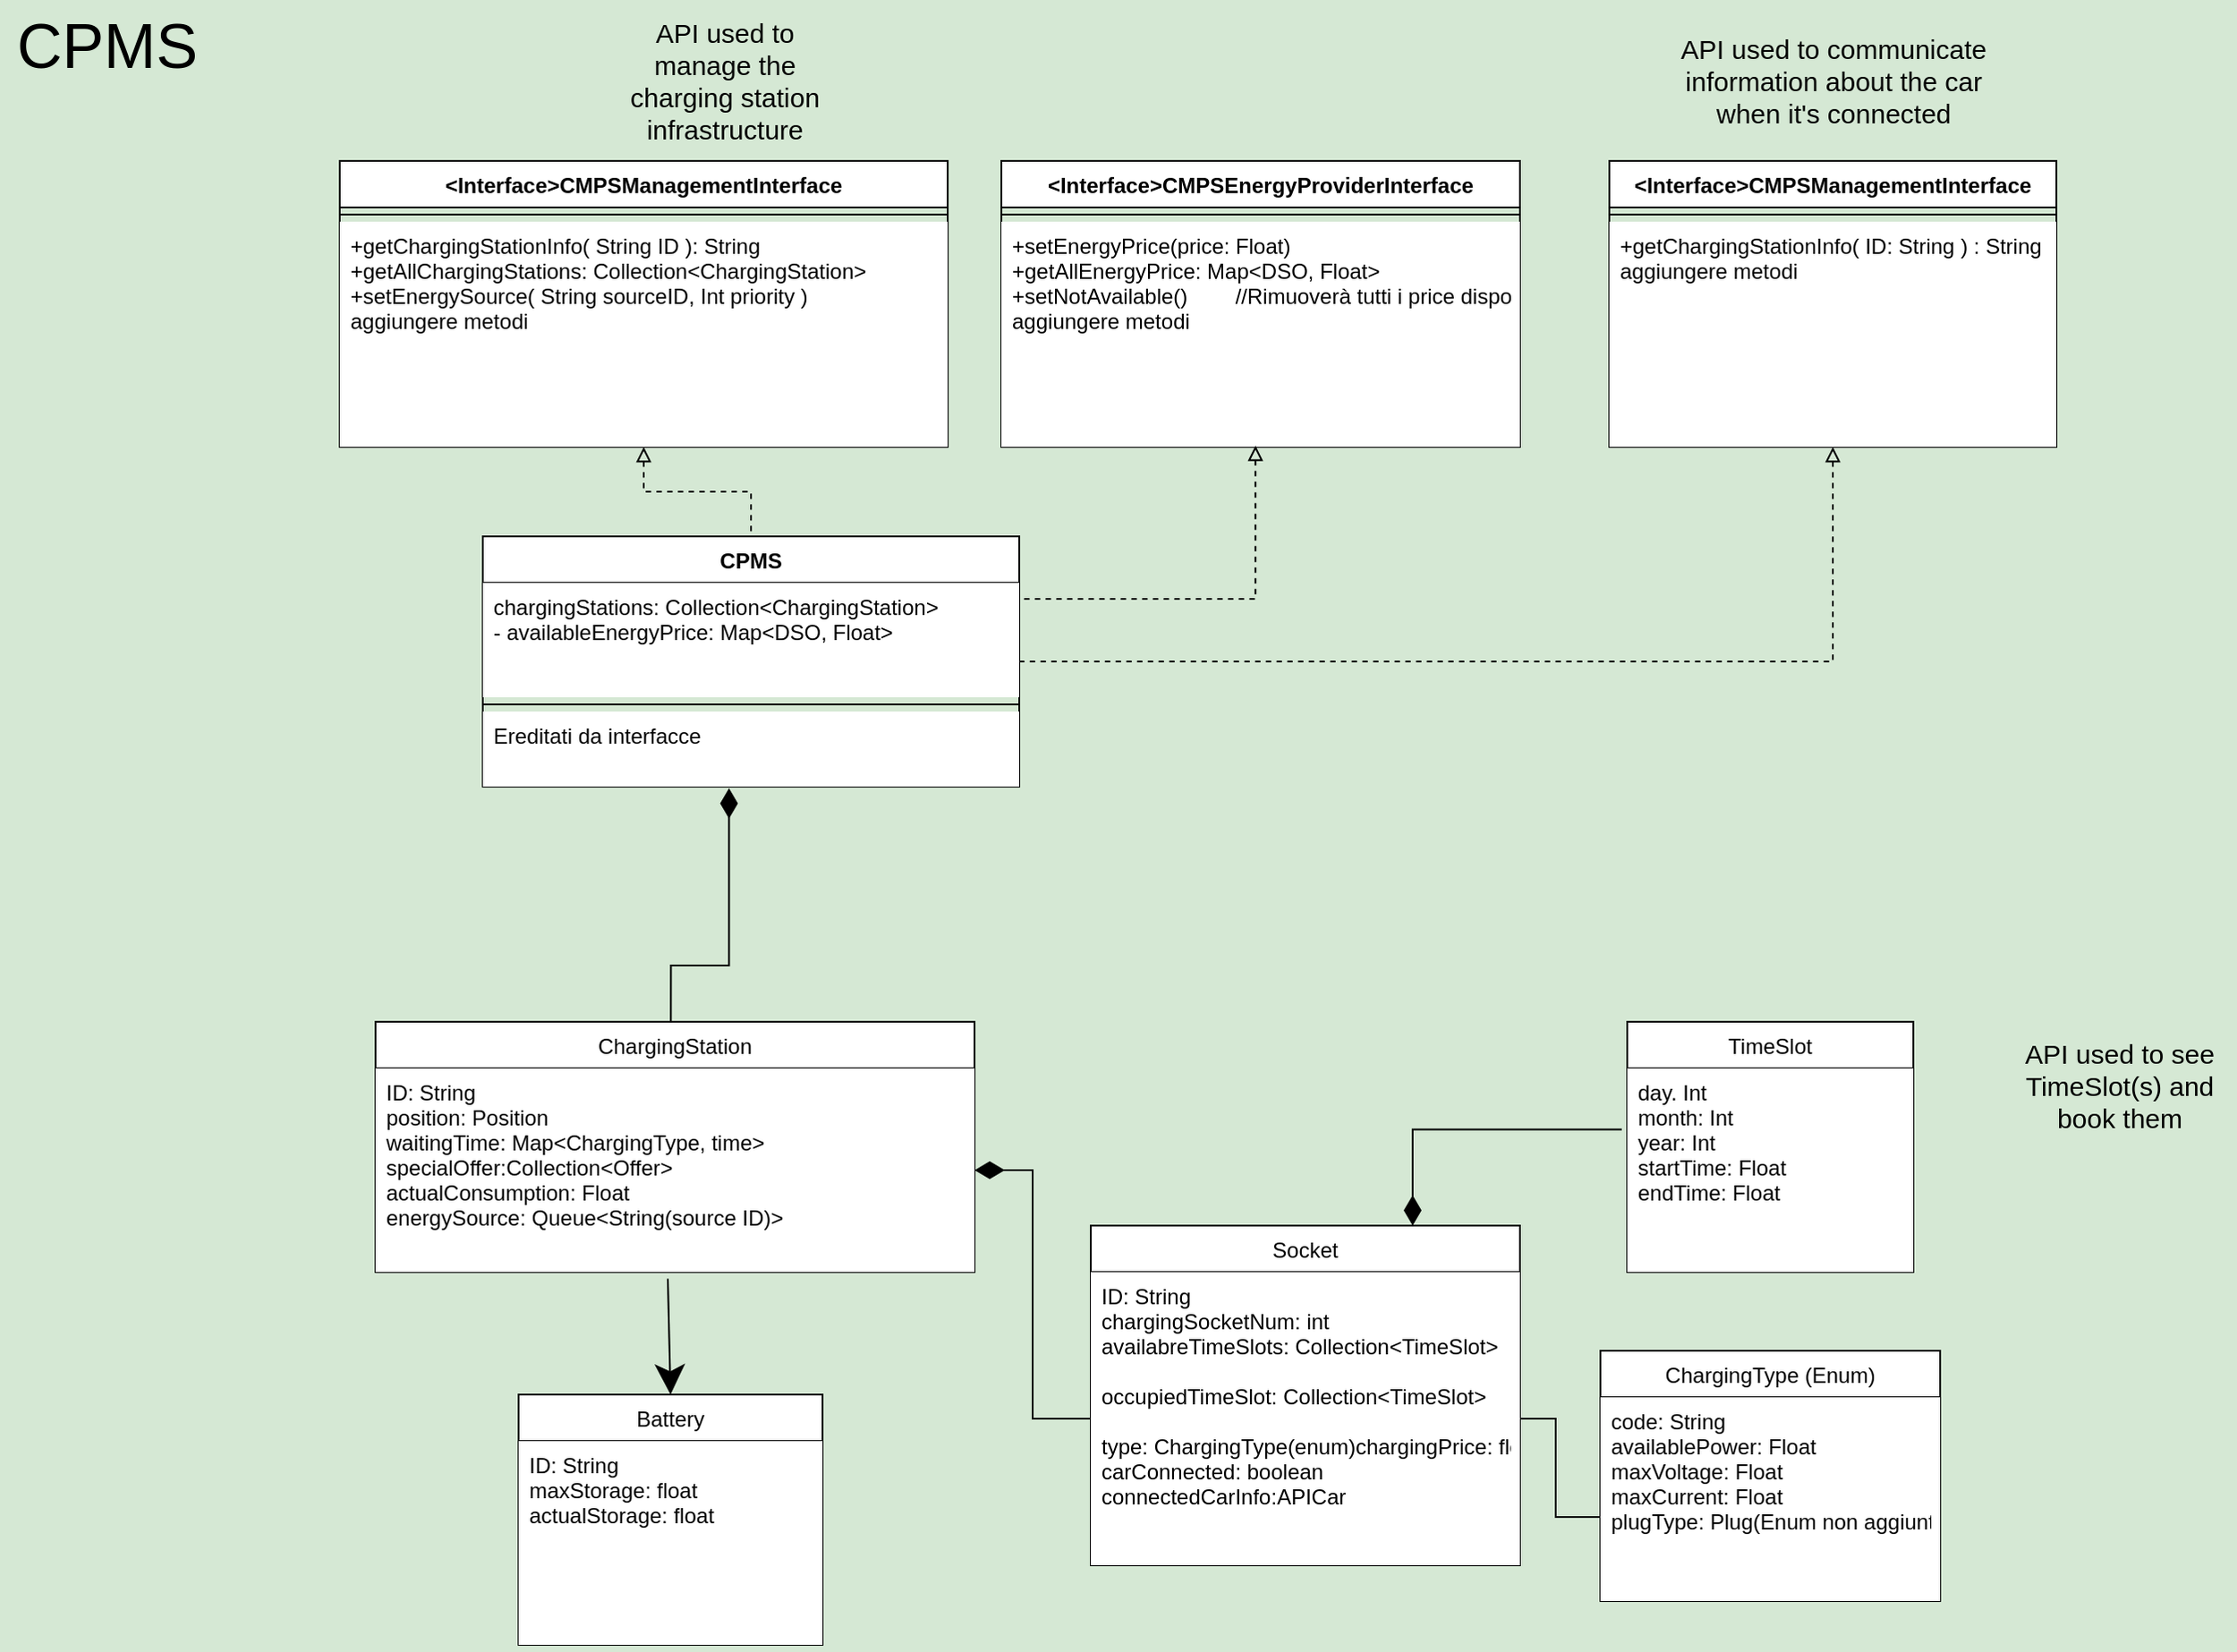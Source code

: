 <mxfile version="20.6.0" type="github">
  <diagram id="C5RBs43oDa-KdzZeNtuy" name="Page-1">
    <mxGraphModel dx="1093" dy="602" grid="1" gridSize="10" guides="1" tooltips="1" connect="1" arrows="1" fold="1" page="1" pageScale="1" pageWidth="3000" pageHeight="2000" background="#D5E8D4" math="0" shadow="0">
      <root>
        <mxCell id="WIyWlLk6GJQsqaUBKTNV-0" />
        <mxCell id="WIyWlLk6GJQsqaUBKTNV-1" parent="WIyWlLk6GJQsqaUBKTNV-0" />
        <mxCell id="YMFmvg5BAn0tr2mbBrFk-11" value="ChargingStation" style="swimlane;fontStyle=0;align=center;verticalAlign=top;childLayout=stackLayout;horizontal=1;startSize=26;horizontalStack=0;resizeParent=1;resizeLast=0;collapsible=1;marginBottom=0;rounded=0;shadow=0;strokeWidth=1;" parent="WIyWlLk6GJQsqaUBKTNV-1" vertex="1">
          <mxGeometry x="240" y="621.5" width="335" height="140" as="geometry">
            <mxRectangle x="130" y="380" width="160" height="26" as="alternateBounds" />
          </mxGeometry>
        </mxCell>
        <mxCell id="YMFmvg5BAn0tr2mbBrFk-12" value="ID: String&#xa;position: Position&#xa;waitingTime: Map&lt;ChargingType, time&gt;&#xa;specialOffer:Collection&lt;Offer&gt;&#xa;actualConsumption: Float&#xa;energySource: Queue&lt;String(source ID)&gt;&#xa;" style="text;align=left;verticalAlign=top;spacingLeft=4;spacingRight=4;overflow=hidden;rotatable=0;points=[[0,0.5],[1,0.5]];portConstraint=eastwest;rounded=0;shadow=0;html=0;fillColor=default;fontColor=#000000;" parent="YMFmvg5BAn0tr2mbBrFk-11" vertex="1">
          <mxGeometry y="26" width="335" height="114" as="geometry" />
        </mxCell>
        <mxCell id="YMFmvg5BAn0tr2mbBrFk-13" value="TimeSlot" style="swimlane;fontStyle=0;align=center;verticalAlign=top;childLayout=stackLayout;horizontal=1;startSize=26;horizontalStack=0;resizeParent=1;resizeLast=0;collapsible=1;marginBottom=0;rounded=0;shadow=0;strokeWidth=1;" parent="WIyWlLk6GJQsqaUBKTNV-1" vertex="1">
          <mxGeometry x="940" y="621.5" width="160" height="140" as="geometry">
            <mxRectangle x="130" y="380" width="160" height="26" as="alternateBounds" />
          </mxGeometry>
        </mxCell>
        <mxCell id="YMFmvg5BAn0tr2mbBrFk-14" value="day. Int&#xa;month: Int&#xa;year: Int&#xa;startTime: Float&#xa;endTime: Float" style="text;align=left;verticalAlign=top;spacingLeft=4;spacingRight=4;overflow=hidden;rotatable=0;points=[[0,0.5],[1,0.5]];portConstraint=eastwest;rounded=0;shadow=0;html=0;backgroundOutline=0;fixDash=0;fillColor=default;" parent="YMFmvg5BAn0tr2mbBrFk-13" vertex="1">
          <mxGeometry y="26" width="160" height="114" as="geometry" />
        </mxCell>
        <mxCell id="If7dLPXAyOS8KM8TEFT3-3" value="Socket" style="swimlane;fontStyle=0;align=center;verticalAlign=top;childLayout=stackLayout;horizontal=1;startSize=26;horizontalStack=0;resizeParent=1;resizeLast=0;collapsible=1;marginBottom=0;rounded=0;shadow=0;strokeWidth=1;" parent="WIyWlLk6GJQsqaUBKTNV-1" vertex="1">
          <mxGeometry x="640" y="735.5" width="240" height="190" as="geometry">
            <mxRectangle x="130" y="380" width="160" height="26" as="alternateBounds" />
          </mxGeometry>
        </mxCell>
        <mxCell id="If7dLPXAyOS8KM8TEFT3-4" value="ID: String&#xa;chargingSocketNum: int&#xa;availabreTimeSlots: Collection&lt;TimeSlot&gt;&#xa;&#xa;occupiedTimeSlot: Collection&lt;TimeSlot&gt;&#xa;&#xa;type: ChargingType(enum)chargingPrice: float&#xa;carConnected: boolean&#xa;connectedCarInfo:APICar&#xa;" style="text;align=left;verticalAlign=top;spacingLeft=4;spacingRight=4;overflow=hidden;rotatable=0;points=[[0,0.5],[1,0.5]];portConstraint=eastwest;rounded=0;shadow=0;html=0;fillColor=default;" parent="If7dLPXAyOS8KM8TEFT3-3" vertex="1">
          <mxGeometry y="26" width="240" height="164" as="geometry" />
        </mxCell>
        <mxCell id="If7dLPXAyOS8KM8TEFT3-5" value="" style="endArrow=diamondThin;html=1;rounded=0;endSize=14;strokeWidth=1;entryX=1;entryY=0.5;entryDx=0;entryDy=0;exitX=0;exitY=0.5;exitDx=0;exitDy=0;endFill=1;edgeStyle=orthogonalEdgeStyle;" parent="WIyWlLk6GJQsqaUBKTNV-1" source="If7dLPXAyOS8KM8TEFT3-4" target="YMFmvg5BAn0tr2mbBrFk-12" edge="1">
          <mxGeometry width="50" height="50" relative="1" as="geometry">
            <mxPoint x="670" y="661.5" as="sourcePoint" />
            <mxPoint x="720" y="611.5" as="targetPoint" />
          </mxGeometry>
        </mxCell>
        <mxCell id="If7dLPXAyOS8KM8TEFT3-7" value="" style="endArrow=diamondThin;html=1;rounded=0;endSize=14;strokeWidth=1;exitX=-0.019;exitY=0.3;exitDx=0;exitDy=0;entryX=0.75;entryY=0;entryDx=0;entryDy=0;endFill=1;edgeStyle=orthogonalEdgeStyle;exitPerimeter=0;" parent="WIyWlLk6GJQsqaUBKTNV-1" source="YMFmvg5BAn0tr2mbBrFk-14" target="If7dLPXAyOS8KM8TEFT3-3" edge="1">
          <mxGeometry width="50" height="50" relative="1" as="geometry">
            <mxPoint x="870" y="591.5" as="sourcePoint" />
            <mxPoint x="920" y="541.5" as="targetPoint" />
          </mxGeometry>
        </mxCell>
        <mxCell id="If7dLPXAyOS8KM8TEFT3-10" value="Battery" style="swimlane;fontStyle=0;align=center;verticalAlign=top;childLayout=stackLayout;horizontal=1;startSize=26;horizontalStack=0;resizeParent=1;resizeLast=0;collapsible=1;marginBottom=0;rounded=0;shadow=0;strokeWidth=1;" parent="WIyWlLk6GJQsqaUBKTNV-1" vertex="1">
          <mxGeometry x="320" y="830" width="170" height="140" as="geometry">
            <mxRectangle x="130" y="380" width="160" height="26" as="alternateBounds" />
          </mxGeometry>
        </mxCell>
        <mxCell id="If7dLPXAyOS8KM8TEFT3-11" value="ID: String&#xa;maxStorage: float&#xa;actualStorage: float" style="text;align=left;verticalAlign=top;spacingLeft=4;spacingRight=4;overflow=hidden;rotatable=0;points=[[0,0.5],[1,0.5]];portConstraint=eastwest;rounded=0;shadow=0;html=0;fillColor=default;" parent="If7dLPXAyOS8KM8TEFT3-10" vertex="1">
          <mxGeometry y="26" width="170" height="114" as="geometry" />
        </mxCell>
        <mxCell id="If7dLPXAyOS8KM8TEFT3-12" value="" style="endArrow=classic;html=1;rounded=0;endSize=14;strokeWidth=1;exitX=0.488;exitY=1.033;exitDx=0;exitDy=0;exitPerimeter=0;entryX=0.5;entryY=0;entryDx=0;entryDy=0;" parent="WIyWlLk6GJQsqaUBKTNV-1" source="YMFmvg5BAn0tr2mbBrFk-12" target="If7dLPXAyOS8KM8TEFT3-10" edge="1">
          <mxGeometry width="50" height="50" relative="1" as="geometry">
            <mxPoint x="300" y="861.5" as="sourcePoint" />
            <mxPoint x="350" y="811.5" as="targetPoint" />
          </mxGeometry>
        </mxCell>
        <mxCell id="dOGRriLC2iFU9_kfHWej-4" value="&lt;font style=&quot;font-size: 35px;&quot;&gt;CPMS&lt;/font&gt;" style="text;html=1;strokeColor=none;fillColor=none;align=center;verticalAlign=middle;whiteSpace=wrap;rounded=0;" parent="WIyWlLk6GJQsqaUBKTNV-1" vertex="1">
          <mxGeometry x="30" y="60" width="120" height="30" as="geometry" />
        </mxCell>
        <mxCell id="dOGRriLC2iFU9_kfHWej-7" value="&lt;div&gt;API used to see &lt;br&gt;&lt;/div&gt;&lt;div&gt;TimeSlot(s) and &lt;br&gt;&lt;/div&gt;&lt;div&gt;book them&lt;/div&gt;" style="text;html=1;align=center;verticalAlign=middle;resizable=0;points=[];autosize=1;strokeColor=none;fillColor=none;fontSize=15;" parent="WIyWlLk6GJQsqaUBKTNV-1" vertex="1">
          <mxGeometry x="1150" y="621.5" width="130" height="70" as="geometry" />
        </mxCell>
        <mxCell id="dOGRriLC2iFU9_kfHWej-10" value="&lt;div&gt;API used to &lt;br&gt;&lt;/div&gt;&lt;div&gt;manage the&lt;/div&gt;&lt;div&gt;charging station&lt;/div&gt;&lt;div&gt;infrastructure&lt;br&gt;&lt;/div&gt;" style="text;html=1;align=center;verticalAlign=middle;resizable=0;points=[];autosize=1;strokeColor=none;fillColor=none;fontSize=15;" parent="WIyWlLk6GJQsqaUBKTNV-1" vertex="1">
          <mxGeometry x="370" y="50" width="130" height="90" as="geometry" />
        </mxCell>
        <mxCell id="dOGRriLC2iFU9_kfHWej-16" value="ChargingType (Enum)" style="swimlane;fontStyle=0;align=center;verticalAlign=top;childLayout=stackLayout;horizontal=1;startSize=26;horizontalStack=0;resizeParent=1;resizeLast=0;collapsible=1;marginBottom=0;rounded=0;shadow=0;strokeWidth=1;" parent="WIyWlLk6GJQsqaUBKTNV-1" vertex="1">
          <mxGeometry x="925" y="805.5" width="190" height="140" as="geometry">
            <mxRectangle x="130" y="380" width="160" height="26" as="alternateBounds" />
          </mxGeometry>
        </mxCell>
        <mxCell id="dOGRriLC2iFU9_kfHWej-17" value="code: String&#xa;availablePower: Float&#xa;maxVoltage: Float&#xa;maxCurrent: Float&#xa;plugType: Plug(Enum non aggiunta)&#xa;&#xa;&#xa;&#xa;" style="text;align=left;verticalAlign=top;spacingLeft=4;spacingRight=4;overflow=hidden;rotatable=0;points=[[0,0.5],[1,0.5]];portConstraint=eastwest;rounded=0;shadow=0;html=0;fillColor=default;" parent="dOGRriLC2iFU9_kfHWej-16" vertex="1">
          <mxGeometry y="26" width="190" height="114" as="geometry" />
        </mxCell>
        <mxCell id="dOGRriLC2iFU9_kfHWej-18" value="" style="edgeStyle=orthogonalEdgeStyle;rounded=0;orthogonalLoop=1;jettySize=auto;html=1;fontSize=35;endArrow=none;endFill=0;entryX=1;entryY=0.5;entryDx=0;entryDy=0;" parent="WIyWlLk6GJQsqaUBKTNV-1" source="dOGRriLC2iFU9_kfHWej-17" target="If7dLPXAyOS8KM8TEFT3-4" edge="1">
          <mxGeometry relative="1" as="geometry">
            <mxPoint x="860" y="745.5" as="targetPoint" />
            <Array as="points">
              <mxPoint x="900" y="898.5" />
              <mxPoint x="900" y="843.5" />
            </Array>
          </mxGeometry>
        </mxCell>
        <mxCell id="dOGRriLC2iFU9_kfHWej-23" value="&lt;div&gt;API used to communicate&lt;/div&gt;&lt;div&gt;information about the car&lt;/div&gt;&lt;div&gt;when it&#39;s connected&lt;br&gt;&lt;/div&gt;" style="text;html=1;align=center;verticalAlign=middle;resizable=0;points=[];autosize=1;strokeColor=none;fillColor=none;fontSize=15;" parent="WIyWlLk6GJQsqaUBKTNV-1" vertex="1">
          <mxGeometry x="960" y="60" width="190" height="70" as="geometry" />
        </mxCell>
        <mxCell id="Y44w4mzSIZuunEJs3Eiw-0" value="CPMS" style="swimlane;fontStyle=1;align=center;verticalAlign=top;childLayout=stackLayout;horizontal=1;startSize=26;horizontalStack=0;resizeParent=1;resizeParentMax=0;resizeLast=0;collapsible=1;marginBottom=0;fontSize=12;fillColor=#FFFFFF;" vertex="1" parent="WIyWlLk6GJQsqaUBKTNV-1">
          <mxGeometry x="300" y="350" width="300" height="140" as="geometry" />
        </mxCell>
        <mxCell id="Y44w4mzSIZuunEJs3Eiw-1" value="chargingStations: Collection&lt;ChargingStation&gt;&#xa;- availableEnergyPrice: Map&lt;DSO, Float&gt;&#xa;" style="text;strokeColor=none;fillColor=default;align=left;verticalAlign=top;spacingLeft=4;spacingRight=4;overflow=hidden;rotatable=0;points=[[0,0.5],[1,0.5]];portConstraint=eastwest;fontSize=12;labelBackgroundColor=none;" vertex="1" parent="Y44w4mzSIZuunEJs3Eiw-0">
          <mxGeometry y="26" width="300" height="64" as="geometry" />
        </mxCell>
        <mxCell id="Y44w4mzSIZuunEJs3Eiw-2" value="" style="line;strokeWidth=1;fillColor=none;align=left;verticalAlign=middle;spacingTop=-1;spacingLeft=3;spacingRight=3;rotatable=0;labelPosition=right;points=[];portConstraint=eastwest;strokeColor=inherit;fontSize=35;" vertex="1" parent="Y44w4mzSIZuunEJs3Eiw-0">
          <mxGeometry y="90" width="300" height="8" as="geometry" />
        </mxCell>
        <mxCell id="Y44w4mzSIZuunEJs3Eiw-3" value="Ereditati da interfacce" style="text;strokeColor=none;fillColor=default;align=left;verticalAlign=top;spacingLeft=4;spacingRight=4;overflow=hidden;rotatable=0;points=[[0,0.5],[1,0.5]];portConstraint=eastwest;fontSize=12;" vertex="1" parent="Y44w4mzSIZuunEJs3Eiw-0">
          <mxGeometry y="98" width="300" height="42" as="geometry" />
        </mxCell>
        <mxCell id="Y44w4mzSIZuunEJs3Eiw-7" style="edgeStyle=orthogonalEdgeStyle;rounded=0;orthogonalLoop=1;jettySize=auto;html=1;entryX=0.5;entryY=0;entryDx=0;entryDy=0;fontSize=12;endArrow=none;endFill=0;dashed=1;startArrow=block;startFill=0;" edge="1" parent="WIyWlLk6GJQsqaUBKTNV-1" source="Y44w4mzSIZuunEJs3Eiw-4" target="Y44w4mzSIZuunEJs3Eiw-0">
          <mxGeometry relative="1" as="geometry" />
        </mxCell>
        <mxCell id="Y44w4mzSIZuunEJs3Eiw-4" value="&lt;Interface&gt;CMPSManagementInterface" style="swimlane;fontStyle=1;align=center;verticalAlign=top;childLayout=stackLayout;horizontal=1;startSize=26;horizontalStack=0;resizeParent=1;resizeParentMax=0;resizeLast=0;collapsible=1;marginBottom=0;fontSize=12;fillColor=default;" vertex="1" parent="WIyWlLk6GJQsqaUBKTNV-1">
          <mxGeometry x="220" y="140" width="340" height="160" as="geometry" />
        </mxCell>
        <mxCell id="Y44w4mzSIZuunEJs3Eiw-5" value="" style="line;strokeWidth=1;fillColor=none;align=left;verticalAlign=middle;spacingTop=-1;spacingLeft=3;spacingRight=3;rotatable=0;labelPosition=right;points=[];portConstraint=eastwest;strokeColor=inherit;fontSize=35;" vertex="1" parent="Y44w4mzSIZuunEJs3Eiw-4">
          <mxGeometry y="26" width="340" height="8" as="geometry" />
        </mxCell>
        <mxCell id="Y44w4mzSIZuunEJs3Eiw-6" value="+getChargingStationInfo( String ID ): String&#xa;+getAllChargingStations: Collection&lt;ChargingStation&gt;&#xa;+setEnergySource( String sourceID, Int priority )&#xa;aggiungere metodi&#xa;&#xa;&#xa;" style="text;strokeColor=none;fillColor=default;align=left;verticalAlign=top;spacingLeft=4;spacingRight=4;overflow=hidden;rotatable=0;points=[[0,0.5],[1,0.5]];portConstraint=eastwest;fontSize=12;" vertex="1" parent="Y44w4mzSIZuunEJs3Eiw-4">
          <mxGeometry y="34" width="340" height="126" as="geometry" />
        </mxCell>
        <mxCell id="Y44w4mzSIZuunEJs3Eiw-9" value="" style="endArrow=diamondThin;html=1;rounded=0;endSize=14;strokeWidth=1;endFill=1;edgeStyle=orthogonalEdgeStyle;exitX=0.493;exitY=-0.004;exitDx=0;exitDy=0;exitPerimeter=0;entryX=0.459;entryY=1.022;entryDx=0;entryDy=0;entryPerimeter=0;" edge="1" parent="WIyWlLk6GJQsqaUBKTNV-1" source="YMFmvg5BAn0tr2mbBrFk-11" target="Y44w4mzSIZuunEJs3Eiw-3">
          <mxGeometry width="50" height="50" relative="1" as="geometry">
            <mxPoint x="560" y="610" as="sourcePoint" />
            <mxPoint x="440" y="500" as="targetPoint" />
            <Array as="points">
              <mxPoint x="405" y="590" />
              <mxPoint x="438" y="590" />
            </Array>
          </mxGeometry>
        </mxCell>
        <mxCell id="Y44w4mzSIZuunEJs3Eiw-13" value="&lt;Interface&gt;CMPSEnergyProviderInterface" style="swimlane;fontStyle=1;align=center;verticalAlign=top;childLayout=stackLayout;horizontal=1;startSize=26;horizontalStack=0;resizeParent=1;resizeParentMax=0;resizeLast=0;collapsible=1;marginBottom=0;fontSize=12;fillColor=default;" vertex="1" parent="WIyWlLk6GJQsqaUBKTNV-1">
          <mxGeometry x="590" y="140" width="290" height="160" as="geometry" />
        </mxCell>
        <mxCell id="Y44w4mzSIZuunEJs3Eiw-14" value="" style="line;strokeWidth=1;fillColor=none;align=left;verticalAlign=middle;spacingTop=-1;spacingLeft=3;spacingRight=3;rotatable=0;labelPosition=right;points=[];portConstraint=eastwest;strokeColor=inherit;fontSize=35;" vertex="1" parent="Y44w4mzSIZuunEJs3Eiw-13">
          <mxGeometry y="26" width="290" height="8" as="geometry" />
        </mxCell>
        <mxCell id="Y44w4mzSIZuunEJs3Eiw-15" value="+setEnergyPrice(price: Float)&#xa;+getAllEnergyPrice: Map&lt;DSO, Float&gt;&#xa;+setNotAvailable()        //Rimuoverà tutti i price disponibili relativi a questo DSO&#xa;aggiungere metodi" style="text;strokeColor=none;fillColor=default;align=left;verticalAlign=top;spacingLeft=4;spacingRight=4;overflow=hidden;rotatable=0;points=[[0,0.5],[1,0.5]];portConstraint=eastwest;fontSize=12;" vertex="1" parent="Y44w4mzSIZuunEJs3Eiw-13">
          <mxGeometry y="34" width="290" height="126" as="geometry" />
        </mxCell>
        <mxCell id="Y44w4mzSIZuunEJs3Eiw-16" style="edgeStyle=orthogonalEdgeStyle;rounded=0;orthogonalLoop=1;jettySize=auto;html=1;fontSize=12;endArrow=none;endFill=0;dashed=1;exitX=0.49;exitY=0.994;exitDx=0;exitDy=0;exitPerimeter=0;entryX=1;entryY=0.25;entryDx=0;entryDy=0;startArrow=block;startFill=0;" edge="1" parent="WIyWlLk6GJQsqaUBKTNV-1" source="Y44w4mzSIZuunEJs3Eiw-15" target="Y44w4mzSIZuunEJs3Eiw-0">
          <mxGeometry relative="1" as="geometry">
            <mxPoint x="460" y="313" as="sourcePoint" />
            <mxPoint x="660" y="390" as="targetPoint" />
            <Array as="points">
              <mxPoint x="732" y="385" />
            </Array>
          </mxGeometry>
        </mxCell>
        <mxCell id="Y44w4mzSIZuunEJs3Eiw-17" style="edgeStyle=orthogonalEdgeStyle;rounded=0;orthogonalLoop=1;jettySize=auto;html=1;entryX=1;entryY=0.5;entryDx=0;entryDy=0;fontSize=12;endArrow=none;endFill=0;dashed=1;startArrow=block;startFill=0;" edge="1" parent="WIyWlLk6GJQsqaUBKTNV-1" source="Y44w4mzSIZuunEJs3Eiw-18" target="Y44w4mzSIZuunEJs3Eiw-0">
          <mxGeometry relative="1" as="geometry">
            <mxPoint x="1070" y="350" as="targetPoint" />
            <Array as="points">
              <mxPoint x="1055" y="420" />
            </Array>
          </mxGeometry>
        </mxCell>
        <mxCell id="Y44w4mzSIZuunEJs3Eiw-18" value="&lt;Interface&gt;CMPSManagementInterface" style="swimlane;fontStyle=1;align=center;verticalAlign=top;childLayout=stackLayout;horizontal=1;startSize=26;horizontalStack=0;resizeParent=1;resizeParentMax=0;resizeLast=0;collapsible=1;marginBottom=0;fontSize=12;fillColor=default;" vertex="1" parent="WIyWlLk6GJQsqaUBKTNV-1">
          <mxGeometry x="930" y="140" width="250" height="160" as="geometry" />
        </mxCell>
        <mxCell id="Y44w4mzSIZuunEJs3Eiw-19" value="" style="line;strokeWidth=1;fillColor=none;align=left;verticalAlign=middle;spacingTop=-1;spacingLeft=3;spacingRight=3;rotatable=0;labelPosition=right;points=[];portConstraint=eastwest;strokeColor=inherit;fontSize=35;" vertex="1" parent="Y44w4mzSIZuunEJs3Eiw-18">
          <mxGeometry y="26" width="250" height="8" as="geometry" />
        </mxCell>
        <mxCell id="Y44w4mzSIZuunEJs3Eiw-20" value="+getChargingStationInfo( ID: String ) : String&#xa;aggiungere metodi&#xa;&#xa;&#xa;" style="text;strokeColor=none;fillColor=default;align=left;verticalAlign=top;spacingLeft=4;spacingRight=4;overflow=hidden;rotatable=0;points=[[0,0.5],[1,0.5]];portConstraint=eastwest;fontSize=12;" vertex="1" parent="Y44w4mzSIZuunEJs3Eiw-18">
          <mxGeometry y="34" width="250" height="126" as="geometry" />
        </mxCell>
      </root>
    </mxGraphModel>
  </diagram>
</mxfile>
